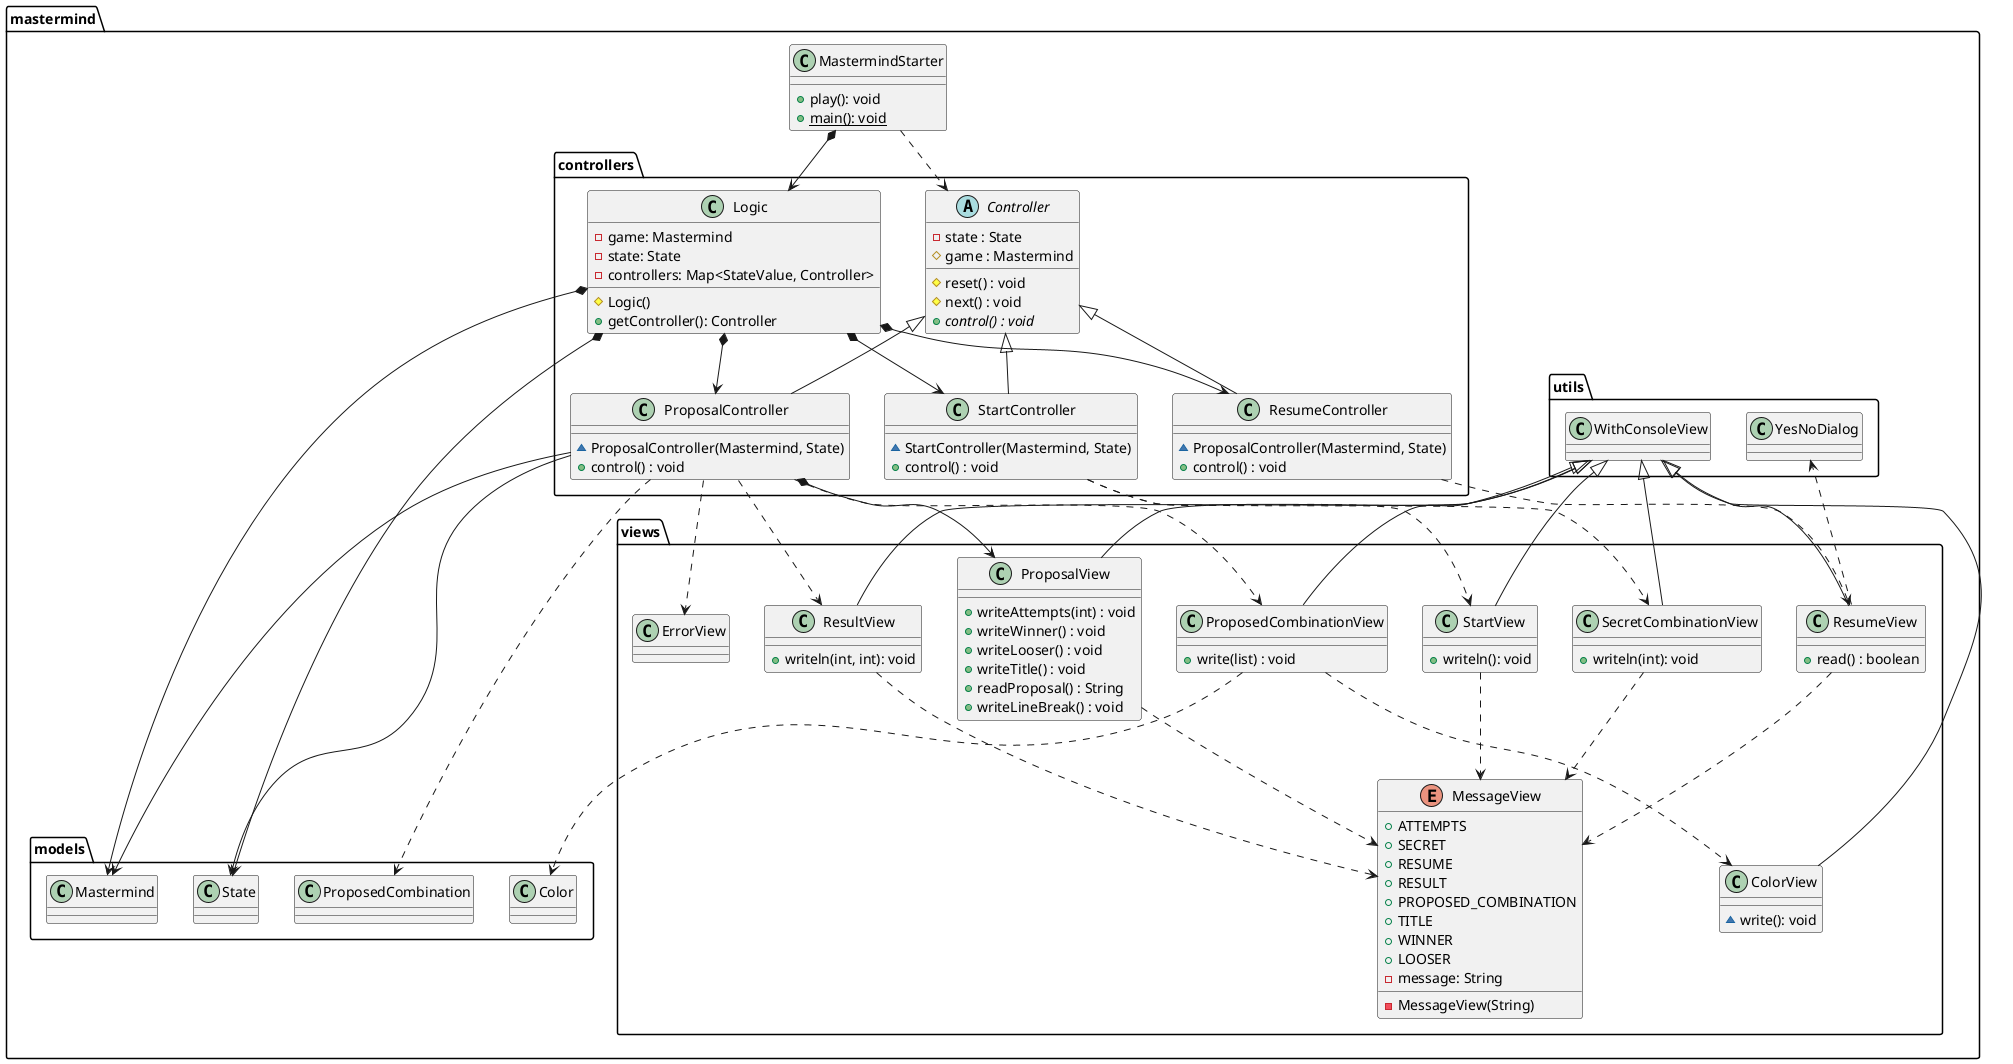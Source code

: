 @startuml

top to bottom direction

class mastermind.MastermindStarter {
    + play(): void
    + {static} main(): void
}
mastermind.MastermindStarter *--> mastermind.controllers.Logic
mastermind.MastermindStarter ..> mastermind.controllers.Controller

class mastermind.views.ColorView {
    ~ write(): void
}
mastermind.utils.WithConsoleView <|--- mastermind.views.ColorView

class mastermind.views.SecretCombinationView {
    + writeln(int): void
}
mastermind.utils.WithConsoleView <|--- mastermind.views.SecretCombinationView
mastermind.views.SecretCombinationView ..> mastermind.views.MessageView

class mastermind.views.ProposedCombinationView {
    + write(list) : void
}
mastermind.utils.WithConsoleView <|-- mastermind.views.ProposedCombinationView
mastermind.views.ProposedCombinationView ..> mastermind.views.ColorView
mastermind.views.ProposedCombinationView ..> mastermind.models.Color

class mastermind.views.ProposalView {
    + writeAttempts(int) : void
    + writeWinner() : void
    + writeLooser() : void
    + writeTitle() : void
    + readProposal() : String
    + writeLineBreak() : void
}
mastermind.utils.WithConsoleView <|-- mastermind.views.ProposalView
mastermind.views.ProposalView ..> mastermind.views.MessageView

class mastermind.views.ResultView {
    + writeln(int, int): void
}
mastermind.utils.WithConsoleView <|-- mastermind.views.ResultView
mastermind.views.ResultView ..> mastermind.views.MessageView

class mastermind.views.ResumeView {
    + read() : boolean
}
mastermind.utils.WithConsoleView <|-- mastermind.views.ResumeView
mastermind.views.ResumeView ..> mastermind.utils.YesNoDialog
mastermind.views.ResumeView ..> mastermind.views.MessageView

class mastermind.views.StartView {
    + writeln(): void
}
mastermind.utils.WithConsoleView <|-- mastermind.views.StartView
mastermind.views.StartView ..> mastermind.views.MessageView


enum mastermind.views.MessageView {
    + ATTEMPTS
   	+ SECRET
   	+ RESUME
   	+ RESULT
   	+ PROPOSED_COMBINATION
   	+ TITLE
   	+ WINNER
   	+ LOOSER
    - message: String
    - MessageView(String)
}


abstract class mastermind.controllers.Controller {
    - state : State
    # game : Mastermind
    # reset() : void
    # next() : void
    + {abstract} control() : void
}

class mastermind.controllers.ProposalController {
    ~ ProposalController(Mastermind, State)
    + control() : void
}
mastermind.controllers.Controller <|-- mastermind.controllers.ProposalController
mastermind.controllers.ProposalController *--> mastermind.views.ProposalView
mastermind.controllers.ProposalController ---> mastermind.models.Mastermind
mastermind.controllers.ProposalController ---> mastermind.models.State
mastermind.controllers.ProposalController ..> mastermind.models.ProposedCombination
mastermind.controllers.ProposalController ..> mastermind.views.ErrorView
mastermind.controllers.ProposalController ..> mastermind.views.ResultView
mastermind.controllers.ProposalController ..> mastermind.views.ProposedCombinationView

class mastermind.controllers.ResumeController {
    ~ ProposalController(Mastermind, State)
    + control() : void
}
mastermind.controllers.Controller <|-- mastermind.controllers.ResumeController
mastermind.controllers.ResumeController ..> mastermind.views.ResumeView

class mastermind.controllers.StartController {
    ~ StartController(Mastermind, State)
    + control() : void
}
mastermind.controllers.Controller <|-- mastermind.controllers.StartController
mastermind.controllers.StartController ..> mastermind.views.StartView
mastermind.controllers.StartController ..> mastermind.views.SecretCombinationView

class mastermind.controllers.Logic {
    - game: Mastermind
    - state: State
    - controllers: Map<StateValue, Controller>
    # Logic()
    + getController(): Controller
}
mastermind.controllers.Logic *--> mastermind.controllers.StartController
mastermind.controllers.Logic *--> mastermind.controllers.ProposalController
mastermind.controllers.Logic *--> mastermind.controllers.ResumeController
mastermind.controllers.Logic *--> mastermind.models.Mastermind
mastermind.controllers.Logic *--> mastermind.models.State

@enduml